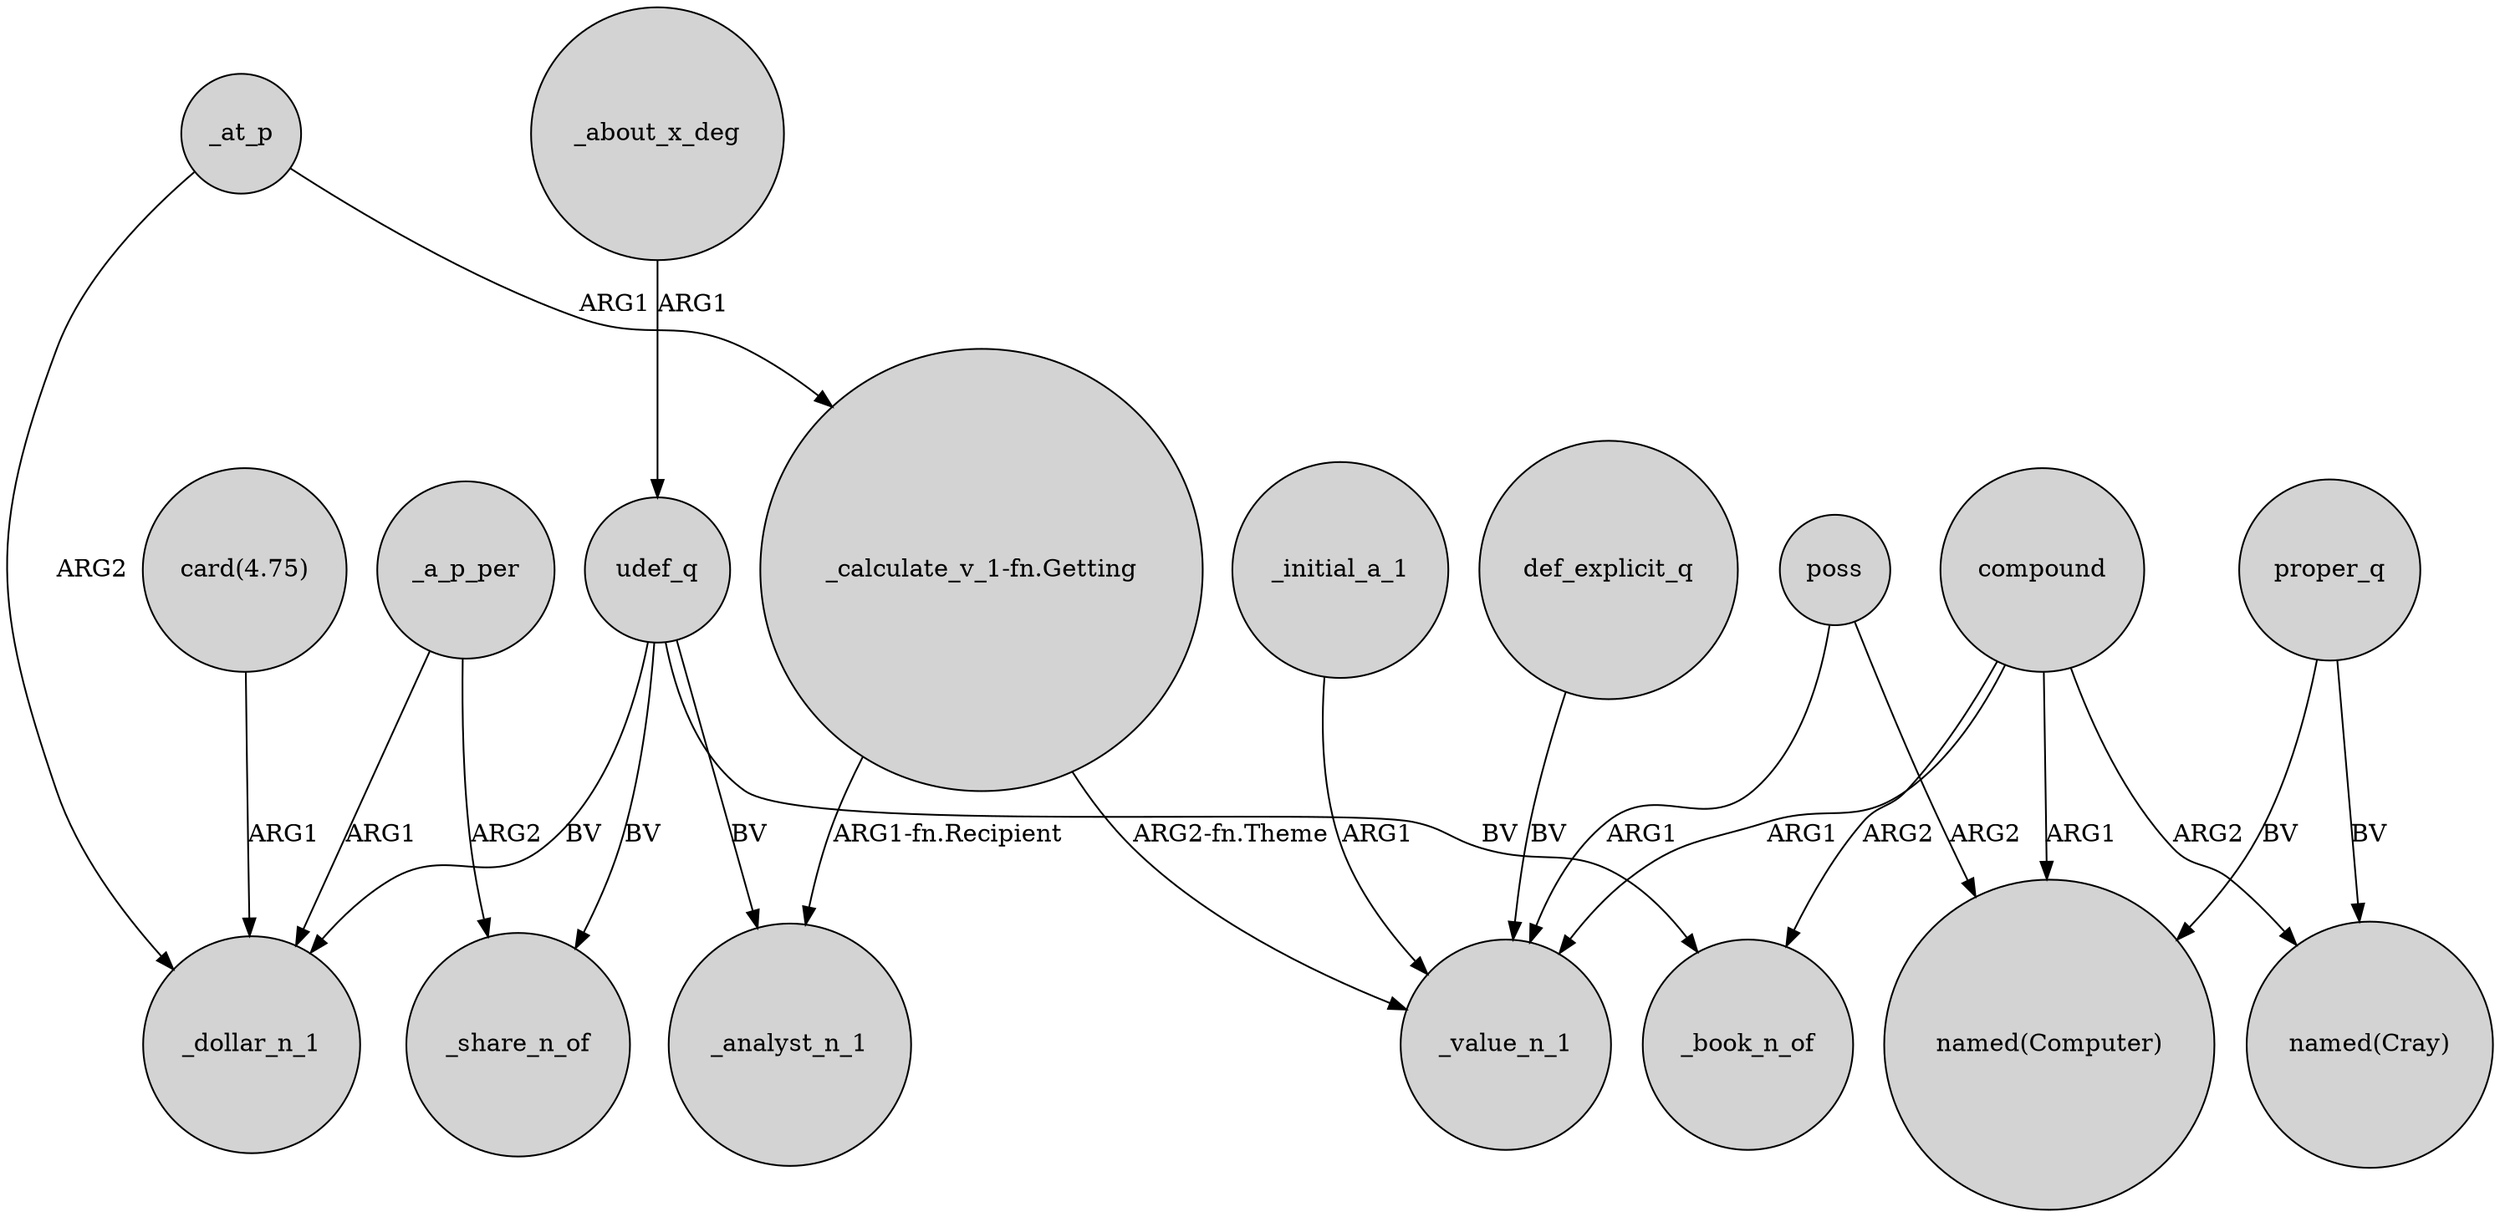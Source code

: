 digraph {
	node [shape=circle style=filled]
	_at_p -> _dollar_n_1 [label=ARG2]
	compound -> _value_n_1 [label=ARG1]
	udef_q -> _analyst_n_1 [label=BV]
	proper_q -> "named(Computer)" [label=BV]
	compound -> "named(Cray)" [label=ARG2]
	udef_q -> _dollar_n_1 [label=BV]
	def_explicit_q -> _value_n_1 [label=BV]
	compound -> _book_n_of [label=ARG2]
	compound -> "named(Computer)" [label=ARG1]
	_about_x_deg -> udef_q [label=ARG1]
	"_calculate_v_1-fn.Getting" -> _analyst_n_1 [label="ARG1-fn.Recipient"]
	"card(4.75)" -> _dollar_n_1 [label=ARG1]
	_a_p_per -> _share_n_of [label=ARG2]
	poss -> _value_n_1 [label=ARG1]
	udef_q -> _share_n_of [label=BV]
	"_calculate_v_1-fn.Getting" -> _value_n_1 [label="ARG2-fn.Theme"]
	udef_q -> _book_n_of [label=BV]
	_a_p_per -> _dollar_n_1 [label=ARG1]
	proper_q -> "named(Cray)" [label=BV]
	poss -> "named(Computer)" [label=ARG2]
	_at_p -> "_calculate_v_1-fn.Getting" [label=ARG1]
	_initial_a_1 -> _value_n_1 [label=ARG1]
}
